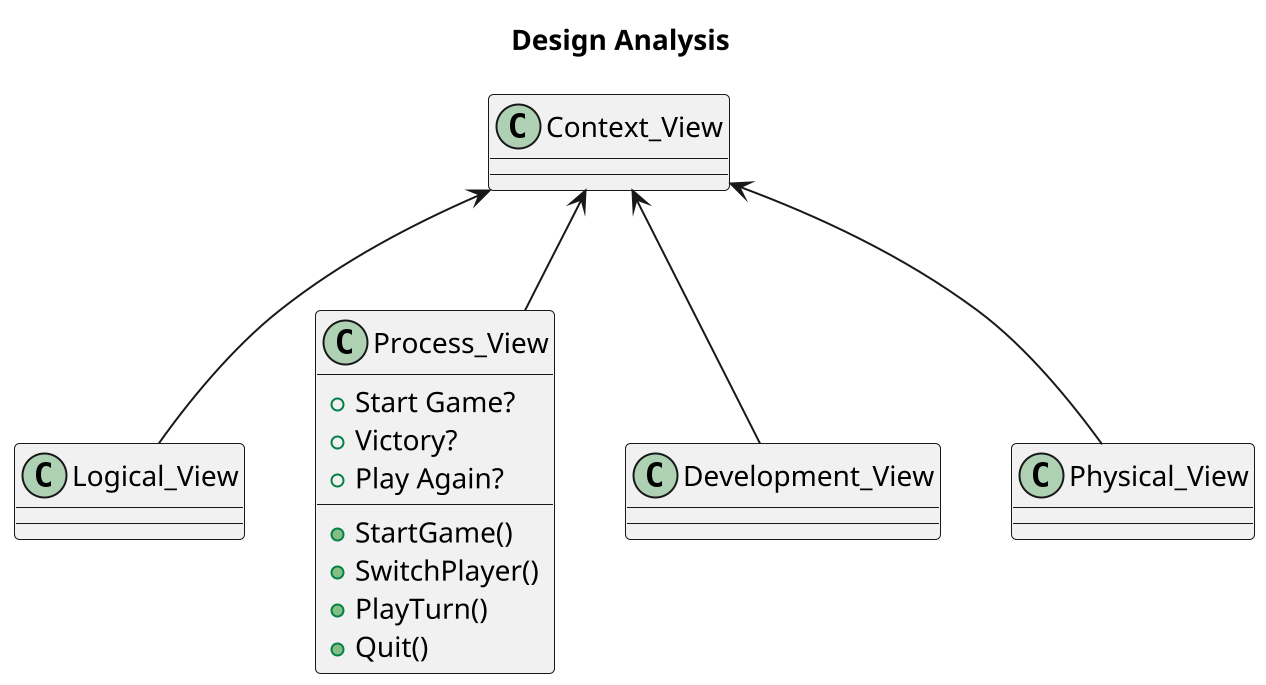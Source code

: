 @startuml
scale 2
title "Design Analysis"
class Logical_View {
}

class Process_View {
    +Start Game?
    +StartGame()
    +SwitchPlayer()
    +PlayTurn()
    +Victory?
    +Play Again?
    +Quit()
}

class Process_View {
}

class Development_View {
}

class Physical_View {
}

Context_View <-- Logical_View
Context_View <-- Process_View
Context_View <-- Development_View
Context_View <-- Physical_View

@enduml
